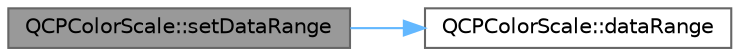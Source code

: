 digraph "QCPColorScale::setDataRange"
{
 // LATEX_PDF_SIZE
  bgcolor="transparent";
  edge [fontname=Helvetica,fontsize=10,labelfontname=Helvetica,labelfontsize=10];
  node [fontname=Helvetica,fontsize=10,shape=box,height=0.2,width=0.4];
  rankdir="LR";
  Node1 [label="QCPColorScale::setDataRange",height=0.2,width=0.4,color="gray40", fillcolor="grey60", style="filled", fontcolor="black",tooltip=" "];
  Node1 -> Node2 [color="steelblue1",style="solid"];
  Node2 [label="QCPColorScale::dataRange",height=0.2,width=0.4,color="grey40", fillcolor="white", style="filled",URL="$class_q_c_p_color_scale.html#a51f5756f99867bd91e570eddefeb1ef4",tooltip=" "];
}
